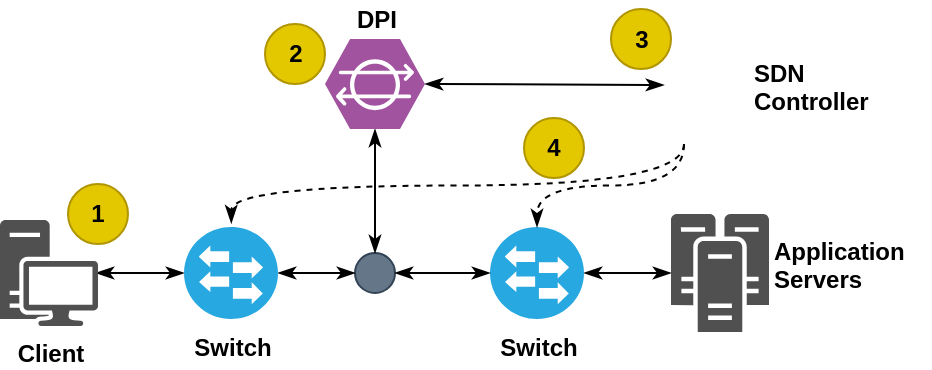 <mxfile version="11.2.8" type="github" pages="1"><diagram id="IRBqi0rGRwXzyYfHZzYb" name="Page-1"><mxGraphModel dx="981" dy="529" grid="1" gridSize="10" guides="1" tooltips="1" connect="1" arrows="1" fold="1" page="1" pageScale="1" pageWidth="850" pageHeight="1100" math="0" shadow="0"><root><mxCell id="0"/><mxCell id="1" parent="0"/><mxCell id="RNQiWLo5jIzKvvXslozH-78" value="" style="group" vertex="1" connectable="0" parent="1"><mxGeometry x="88" y="42" width="465" height="166.0" as="geometry"/></mxCell><mxCell id="RNQiWLo5jIzKvvXslozH-65" value="&lt;div align=&quot;center&quot;&gt;&lt;b&gt;DPI&lt;/b&gt;&lt;/div&gt;" style="text;html=1;resizable=0;points=[];autosize=1;align=center;verticalAlign=top;spacingTop=-4;fontColor=#000000;" vertex="1" parent="RNQiWLo5jIzKvvXslozH-78"><mxGeometry x="167.5" width="40" height="20" as="geometry"/></mxCell><mxCell id="RNQiWLo5jIzKvvXslozH-42" style="edgeStyle=none;rounded=0;orthogonalLoop=1;jettySize=auto;html=1;entryX=0;entryY=0.5;entryDx=0;entryDy=0;entryPerimeter=0;startArrow=classicThin;startFill=1;endArrow=classicThin;endFill=1;" edge="1" parent="RNQiWLo5jIzKvvXslozH-78" target="RNQiWLo5jIzKvvXslozH-70"><mxGeometry relative="1" as="geometry"><mxPoint x="48" y="136.5" as="sourcePoint"/><mxPoint x="93" y="136.5" as="targetPoint"/></mxGeometry></mxCell><mxCell id="RNQiWLo5jIzKvvXslozH-18" value="" style="ellipse;whiteSpace=wrap;html=1;aspect=fixed;fillColor=#647687;strokeColor=#314354;fontColor=#ffffff;" vertex="1" parent="RNQiWLo5jIzKvvXslozH-78"><mxGeometry x="177.5" y="126.5" width="20" height="20" as="geometry"/></mxCell><mxCell id="RNQiWLo5jIzKvvXslozH-43" style="edgeStyle=none;rounded=0;orthogonalLoop=1;jettySize=auto;html=1;exitX=1;exitY=0.5;exitDx=0;exitDy=0;exitPerimeter=0;entryX=0;entryY=0.5;entryDx=0;entryDy=0;startArrow=classicThin;startFill=1;endArrow=classicThin;endFill=1;" edge="1" parent="RNQiWLo5jIzKvvXslozH-78" source="RNQiWLo5jIzKvvXslozH-70" target="RNQiWLo5jIzKvvXslozH-18"><mxGeometry relative="1" as="geometry"><mxPoint x="136" y="136.5" as="sourcePoint"/></mxGeometry></mxCell><mxCell id="RNQiWLo5jIzKvvXslozH-22" value="" style="pointerEvents=1;shadow=0;dashed=0;html=1;strokeColor=none;fillColor=#505050;labelPosition=center;verticalLabelPosition=bottom;verticalAlign=top;outlineConnect=0;align=center;shape=mxgraph.office.servers.cluster_server;" vertex="1" parent="RNQiWLo5jIzKvvXslozH-78"><mxGeometry x="335.5" y="107.0" width="49" height="59" as="geometry"/></mxCell><mxCell id="RNQiWLo5jIzKvvXslozH-45" style="edgeStyle=none;rounded=0;orthogonalLoop=1;jettySize=auto;html=1;exitX=1;exitY=0.5;exitDx=0;exitDy=0;exitPerimeter=0;startArrow=classicThin;startFill=1;endArrow=classicThin;endFill=1;" edge="1" parent="RNQiWLo5jIzKvvXslozH-78" source="RNQiWLo5jIzKvvXslozH-75" target="RNQiWLo5jIzKvvXslozH-22"><mxGeometry relative="1" as="geometry"><mxPoint x="288" y="136.5" as="sourcePoint"/></mxGeometry></mxCell><mxCell id="RNQiWLo5jIzKvvXslozH-41" style="rounded=0;orthogonalLoop=1;jettySize=auto;html=1;exitX=0.5;exitY=1;exitDx=0;exitDy=0;exitPerimeter=0;entryX=0.5;entryY=0;entryDx=0;entryDy=0;startArrow=classicThin;startFill=1;endArrow=classicThin;endFill=1;" edge="1" parent="RNQiWLo5jIzKvvXslozH-78" source="RNQiWLo5jIzKvvXslozH-24" target="RNQiWLo5jIzKvvXslozH-18"><mxGeometry relative="1" as="geometry"/></mxCell><mxCell id="RNQiWLo5jIzKvvXslozH-46" style="edgeStyle=none;rounded=0;orthogonalLoop=1;jettySize=auto;html=1;exitX=1;exitY=0.5;exitDx=0;exitDy=0;exitPerimeter=0;startArrow=classicThin;startFill=1;endArrow=classicThin;endFill=1;" edge="1" parent="RNQiWLo5jIzKvvXslozH-78" source="RNQiWLo5jIzKvvXslozH-24"><mxGeometry relative="1" as="geometry"><mxPoint x="332" y="42.5" as="targetPoint"/></mxGeometry></mxCell><mxCell id="RNQiWLo5jIzKvvXslozH-24" value="" style="verticalLabelPosition=bottom;html=1;fillColor=#A153A0;verticalAlign=top;pointerEvents=1;align=center;points=[[0.25,0,0],[0.5,0,0],[0.75,0,0],[1,0.5,0],[0.75,1,0],[0.5,1,0],[0.25,1,0],[0,0.5,0],[0.125,0.25,0],[0.125,0.75,0],[0.875,0.25,0],[0.875,0.75,0]];shape=mxgraph.cisco_safe.design.intrusion_detection;" vertex="1" parent="RNQiWLo5jIzKvvXslozH-78"><mxGeometry x="162.5" y="19.5" width="50" height="45" as="geometry"/></mxCell><mxCell id="RNQiWLo5jIzKvvXslozH-37" value="" style="shape=image;html=1;verticalAlign=top;verticalLabelPosition=bottom;labelBackgroundColor=#ffffff;imageAspect=0;aspect=fixed;image=https://cdn2.iconfinder.com/data/icons/whcompare-isometric-web-hosting-servers/50/server-2-128.png;fillColor=#007FFF;" vertex="1" parent="RNQiWLo5jIzKvvXslozH-78"><mxGeometry x="327" y="12" width="60" height="60" as="geometry"/></mxCell><mxCell id="RNQiWLo5jIzKvvXslozH-53" value="&lt;div&gt;&lt;b&gt;SDN&lt;/b&gt;&lt;/div&gt;&lt;div&gt;&lt;b&gt;Controller&lt;br&gt;&lt;/b&gt;&lt;/div&gt;" style="text;html=1;resizable=0;points=[];autosize=1;align=left;verticalAlign=top;spacingTop=-4;" vertex="1" parent="RNQiWLo5jIzKvvXslozH-78"><mxGeometry x="375" y="27" width="70" height="30" as="geometry"/></mxCell><mxCell id="RNQiWLo5jIzKvvXslozH-55" value="&lt;div&gt;&lt;b&gt;Application&lt;/b&gt;&lt;/div&gt;&lt;div&gt;&lt;b&gt;Servers&lt;br&gt;&lt;/b&gt;&lt;/div&gt;" style="text;html=1;resizable=0;points=[];autosize=1;align=left;verticalAlign=top;spacingTop=-4;" vertex="1" parent="RNQiWLo5jIzKvvXslozH-78"><mxGeometry x="385" y="115.5" width="80" height="30" as="geometry"/></mxCell><mxCell id="RNQiWLo5jIzKvvXslozH-58" value="&lt;b&gt;Client&lt;/b&gt;" style="pointerEvents=1;shadow=0;dashed=0;html=1;strokeColor=none;fillColor=#505050;labelPosition=center;verticalLabelPosition=bottom;verticalAlign=top;outlineConnect=0;align=center;shape=mxgraph.office.devices.workstation;" vertex="1" parent="RNQiWLo5jIzKvvXslozH-78"><mxGeometry y="110.0" width="49" height="53" as="geometry"/></mxCell><mxCell id="RNQiWLo5jIzKvvXslozH-60" value="&lt;b&gt;1&lt;/b&gt;" style="ellipse;whiteSpace=wrap;html=1;aspect=fixed;fillColor=#e3c800;align=center;strokeColor=#B09500;fontColor=#000000;" vertex="1" parent="RNQiWLo5jIzKvvXslozH-78"><mxGeometry x="34" y="92" width="30" height="30" as="geometry"/></mxCell><mxCell id="RNQiWLo5jIzKvvXslozH-61" value="&lt;b&gt;2&lt;/b&gt;" style="ellipse;whiteSpace=wrap;html=1;aspect=fixed;fillColor=#e3c800;align=center;strokeColor=#B09500;fontColor=#000000;" vertex="1" parent="RNQiWLo5jIzKvvXslozH-78"><mxGeometry x="132.5" y="12" width="30" height="30" as="geometry"/></mxCell><mxCell id="RNQiWLo5jIzKvvXslozH-62" value="&lt;b&gt;3&lt;/b&gt;" style="ellipse;whiteSpace=wrap;html=1;aspect=fixed;fillColor=#e3c800;align=center;strokeColor=#B09500;fontColor=#000000;" vertex="1" parent="RNQiWLo5jIzKvvXslozH-78"><mxGeometry x="305.5" y="4.5" width="30" height="30" as="geometry"/></mxCell><mxCell id="RNQiWLo5jIzKvvXslozH-63" value="4" style="ellipse;whiteSpace=wrap;html=1;aspect=fixed;fillColor=#e3c800;align=center;strokeColor=#B09500;fontColor=#000000;fontStyle=1" vertex="1" parent="RNQiWLo5jIzKvvXslozH-78"><mxGeometry x="262" y="59" width="30" height="30" as="geometry"/></mxCell><mxCell id="RNQiWLo5jIzKvvXslozH-70" value="&lt;b&gt;Switch&lt;/b&gt;" style="verticalLabelPosition=bottom;html=1;fillColor=#28A8E0;verticalAlign=top;points=[[0.145,0.145,0],[0.856,0.145,0],[0.855,0.855,0],[0.145,0.855,0],[0.5,0,0], [1,0.5,0], [0.5,1,0],[0,0.5,0]];pointerEvents=1;align=center;shape=mxgraph.cisco_safe.capability.l2_switching;fontColor=#000000;" vertex="1" parent="RNQiWLo5jIzKvvXslozH-78"><mxGeometry x="92" y="113.5" width="47" height="46" as="geometry"/></mxCell><mxCell id="RNQiWLo5jIzKvvXslozH-51" style="edgeStyle=orthogonalEdgeStyle;curved=1;rounded=0;orthogonalLoop=1;jettySize=auto;html=1;exitX=0.25;exitY=1;exitDx=0;exitDy=0;entryX=0.503;entryY=-0.041;entryDx=0;entryDy=0;entryPerimeter=0;dashed=1;startArrow=none;startFill=0;endArrow=classicThin;endFill=1;strokeColor=#000000;" edge="1" parent="RNQiWLo5jIzKvvXslozH-78" source="RNQiWLo5jIzKvvXslozH-37" target="RNQiWLo5jIzKvvXslozH-70"><mxGeometry relative="1" as="geometry"><mxPoint x="115" y="114" as="targetPoint"/></mxGeometry></mxCell><mxCell id="RNQiWLo5jIzKvvXslozH-75" value="&lt;b&gt;Switch&lt;/b&gt;" style="verticalLabelPosition=bottom;html=1;fillColor=#28A8E0;verticalAlign=top;points=[[0.145,0.145,0],[0.856,0.145,0],[0.855,0.855,0],[0.145,0.855,0],[0.5,0,0], [1,0.5,0], [0.5,1,0],[0,0.5,0]];pointerEvents=1;align=center;shape=mxgraph.cisco_safe.capability.l2_switching;fontColor=#000000;" vertex="1" parent="RNQiWLo5jIzKvvXslozH-78"><mxGeometry x="245" y="113.5" width="47" height="46" as="geometry"/></mxCell><mxCell id="RNQiWLo5jIzKvvXslozH-44" style="edgeStyle=none;rounded=0;orthogonalLoop=1;jettySize=auto;html=1;exitX=1;exitY=0.5;exitDx=0;exitDy=0;entryX=0;entryY=0.5;entryDx=0;entryDy=0;entryPerimeter=0;startArrow=classicThin;startFill=1;endArrow=classicThin;endFill=1;" edge="1" parent="RNQiWLo5jIzKvvXslozH-78" source="RNQiWLo5jIzKvvXslozH-18" target="RNQiWLo5jIzKvvXslozH-75"><mxGeometry relative="1" as="geometry"><mxPoint x="245" y="136.5" as="targetPoint"/></mxGeometry></mxCell><mxCell id="RNQiWLo5jIzKvvXslozH-52" style="edgeStyle=orthogonalEdgeStyle;curved=1;rounded=0;orthogonalLoop=1;jettySize=auto;html=1;exitX=0.25;exitY=1;exitDx=0;exitDy=0;dashed=1;startArrow=none;startFill=0;endArrow=classicThin;endFill=1;strokeColor=#000000;entryX=0.5;entryY=0;entryDx=0;entryDy=0;entryPerimeter=0;" edge="1" parent="RNQiWLo5jIzKvvXslozH-78" source="RNQiWLo5jIzKvvXslozH-37" target="RNQiWLo5jIzKvvXslozH-75"><mxGeometry relative="1" as="geometry"><mxPoint x="267" y="114" as="targetPoint"/></mxGeometry></mxCell></root></mxGraphModel></diagram></mxfile>